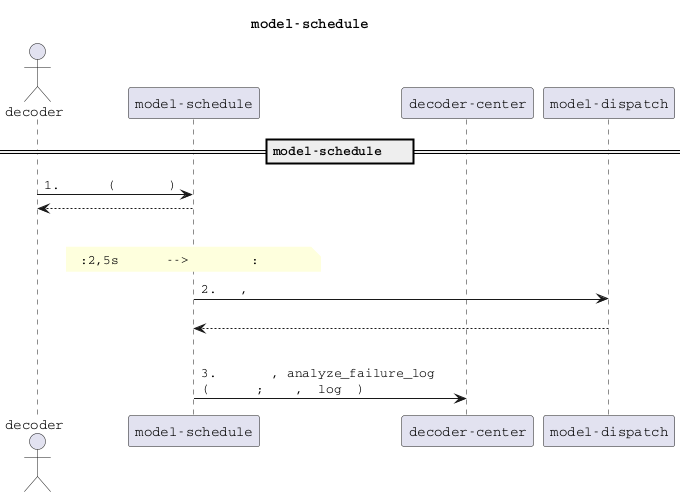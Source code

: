 @startuml
skinparam defaultFontName Courier
'skinparam shadowing false
'skinparam noteBackgroundColor #eee
skinparam noteBorderColor transparent
skinparam sequenceGroupBorderColor #ccc
skinparam sequenceReferenceBorderColor #ccc

title model-schedule任务调度时序图

actor       "decoder"           as DD
participant "model-schedule"    as MS
participant "decoder-center"    as DB
participant "model-dispatch"    as MD

==model-schedule时序图==

DD -> MS:1.解码图片分析(含设备场景关系)
return
|||
note over MS:注:2,5s如何补偿分析-->记录上次分析帧率:设计简单算法
MS -> MD:2.起协程,分析不同场景
return 返回分析结果
|||
MS -> DB:3.分析失败的场景,写analyze_failure_log日志\n(记录失败原因;成功不写,减少log体量)

@enduml